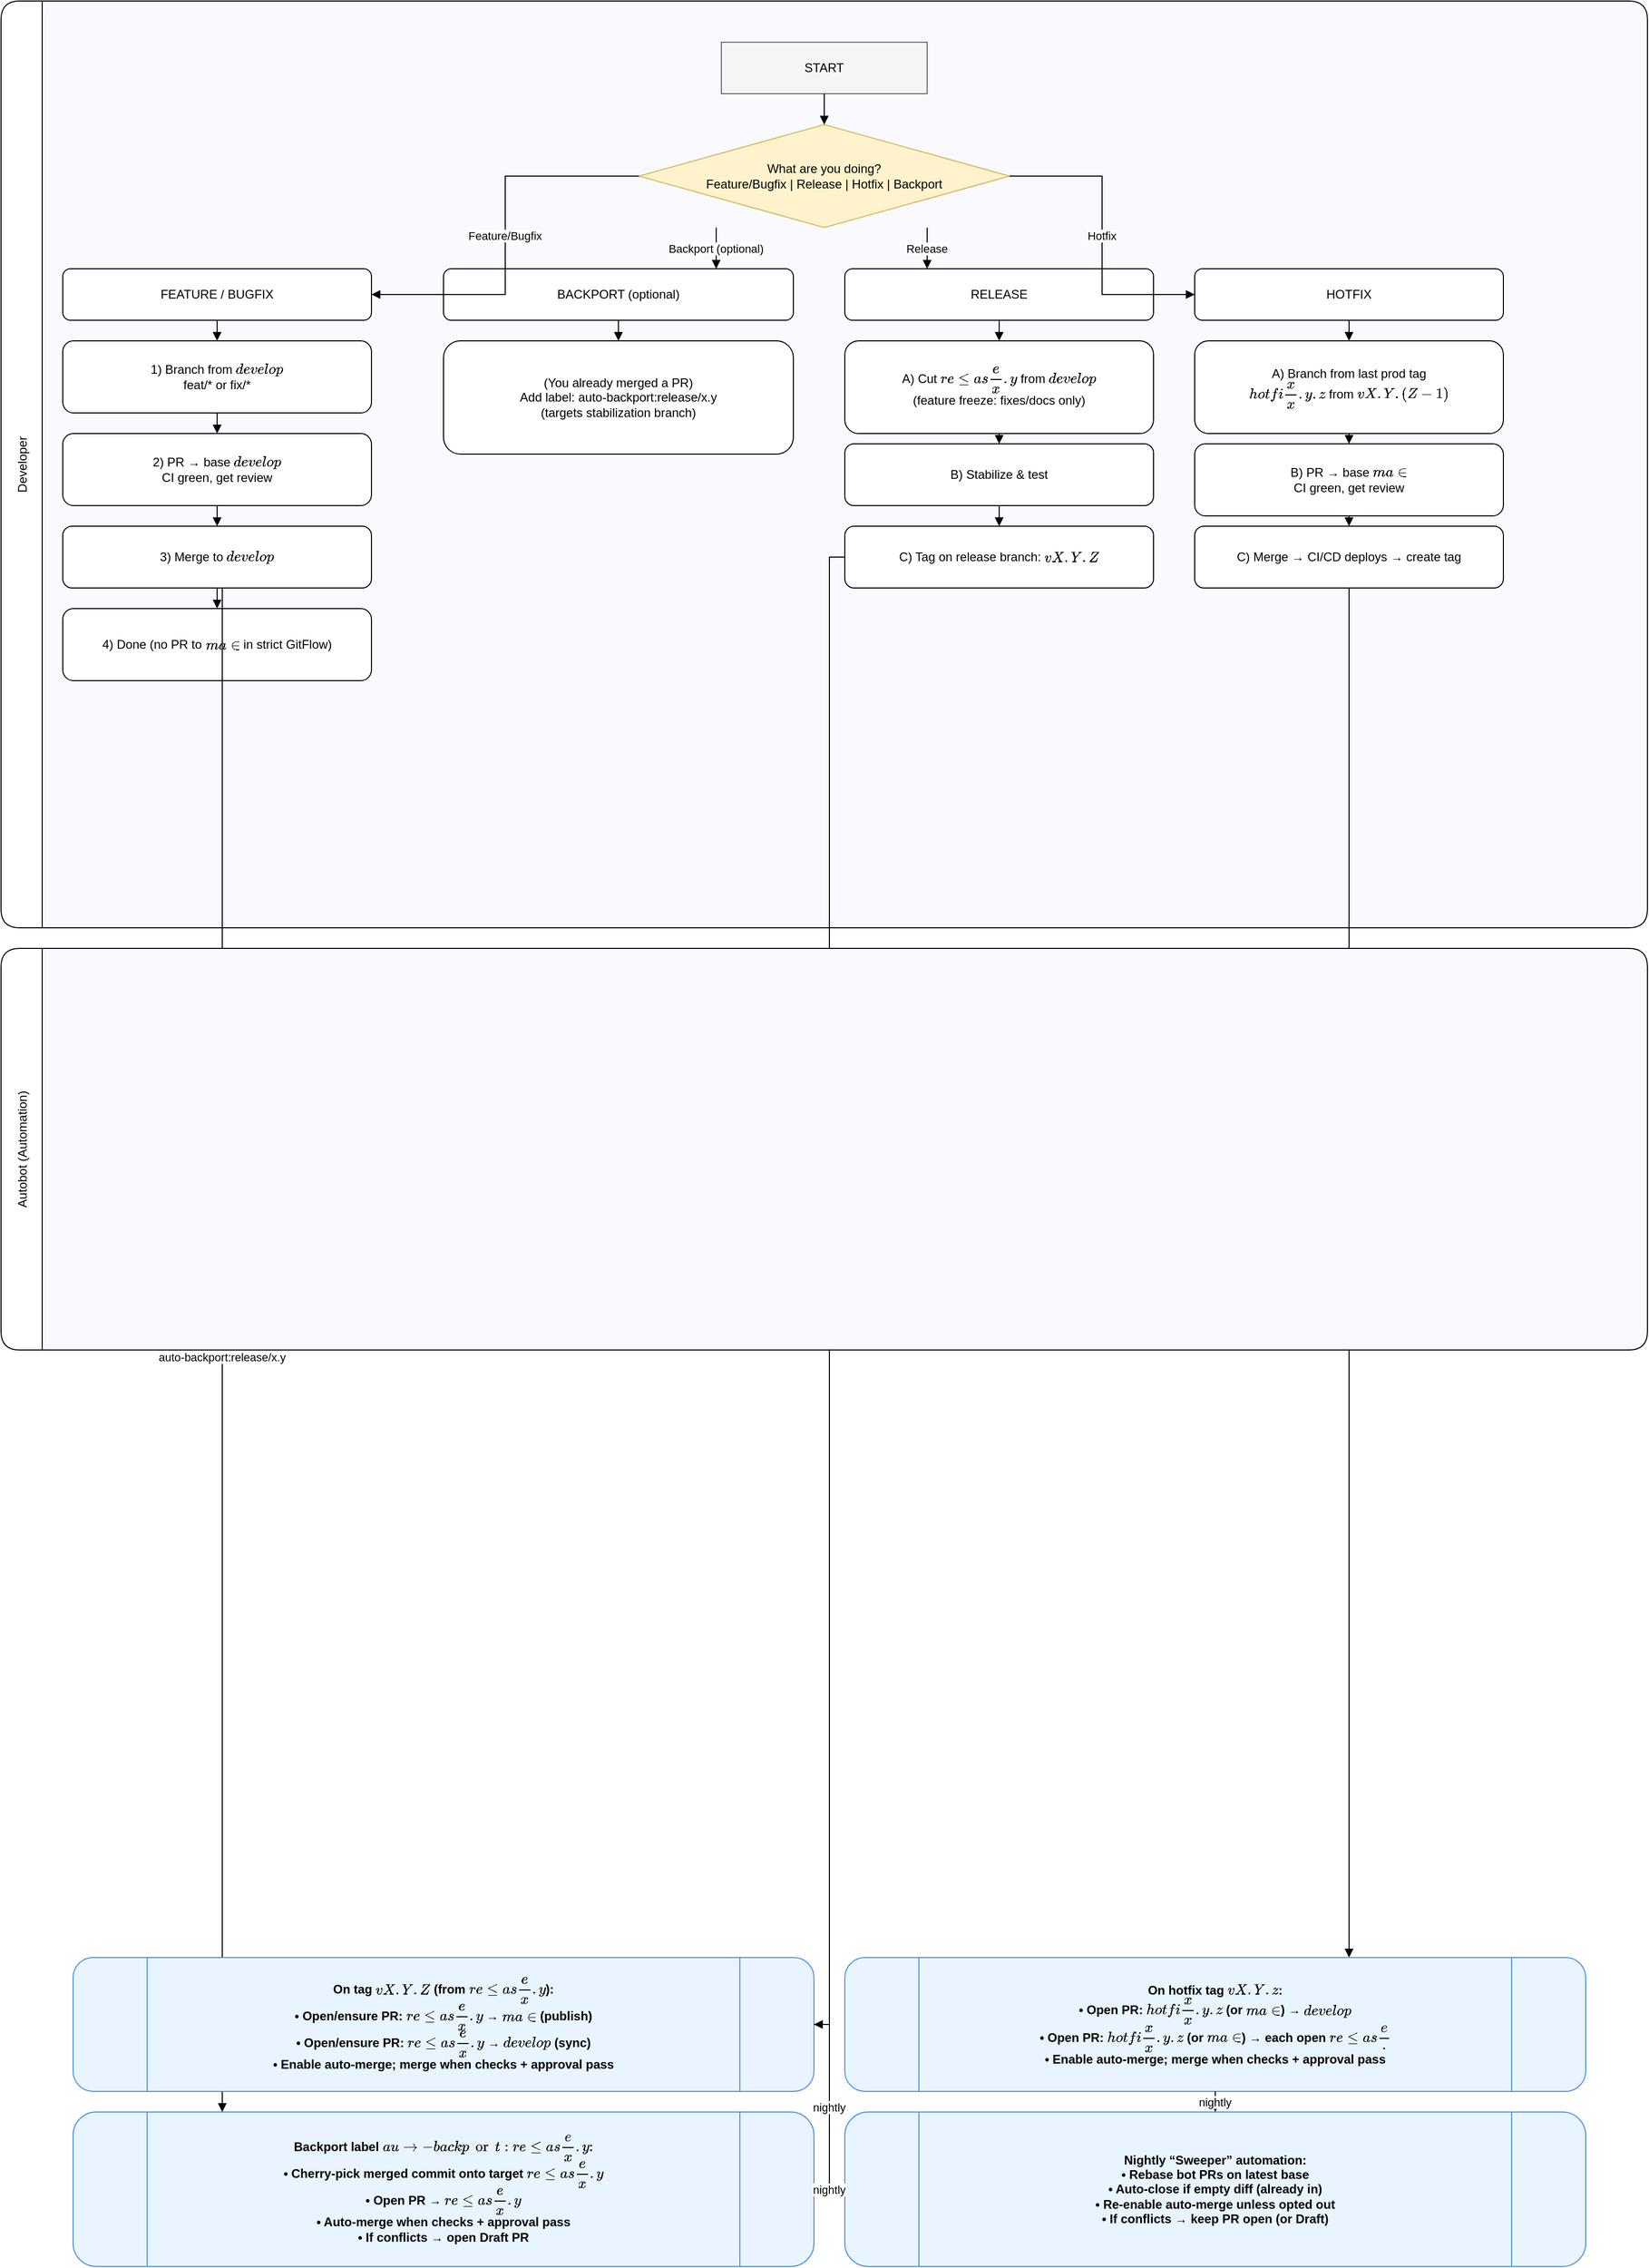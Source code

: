 <mxfile version="21.1.2" type="device">
  <diagram id="dev-flow-1" name="Dev Perspective Flow">
    <mxGraphModel dx="3354" dy="1394" grid="1" gridSize="10" guides="1" tooltips="1" connect="1" arrows="1" fold="1" page="1" pageScale="1" pageWidth="2200" pageHeight="1400" math="0" shadow="0">
      <root>
        <mxCell id="0" />
        <mxCell id="1" parent="0" />
        <mxCell id="3" value="Developer" style="shape=swimlane;rounded=1;swimlaneFillColor=#f8faff;horizontal=0;" parent="1" vertex="1">
          <mxGeometry x="20" y="20" width="1600" height="900" as="geometry" />
        </mxCell>
        <mxCell id="5" value="START" style="shape=terminator;whiteSpace=wrap;fillColor=#f5f5f5;strokeColor=#666666;" parent="3" vertex="1">
          <mxGeometry x="700" y="40" width="200" height="50" as="geometry" />
        </mxCell>
        <mxCell id="6" value="What are you doing?&#xa;Feature/Bugfix | Release | Hotfix | Backport" style="shape=rhombus;whiteSpace=wrap;rounded=0;fillColor=#fff2cc;strokeColor=#d6b656;" parent="3" vertex="1">
          <mxGeometry x="620" y="120" width="360" height="100" as="geometry" />
        </mxCell>
        <mxCell id="7" value="FEATURE / BUGFIX" style="shape=rectangle;whiteSpace=wrap;rounded=1;fillColor=#ffffff;strokeColor=#000000;" parent="3" vertex="1">
          <mxGeometry x="60" y="260" width="300" height="50" as="geometry" />
        </mxCell>
        <mxCell id="8" value="1) Branch from `develop`&#xa;feat/* or fix/*" style="shape=rectangle;whiteSpace=wrap;rounded=1;fillColor=#ffffff;strokeColor=#000000;" parent="3" vertex="1">
          <mxGeometry x="60" y="330" width="300" height="70" as="geometry" />
        </mxCell>
        <mxCell id="9" value="2) PR → base `develop`&#xa;CI green, get review" style="shape=rectangle;whiteSpace=wrap;rounded=1;fillColor=#ffffff;strokeColor=#000000;" parent="3" vertex="1">
          <mxGeometry x="60" y="420" width="300" height="70" as="geometry" />
        </mxCell>
        <mxCell id="10" value="3) Merge to `develop`" style="shape=rectangle;whiteSpace=wrap;rounded=1;fillColor=#ffffff;strokeColor=#000000;" parent="3" vertex="1">
          <mxGeometry x="60" y="510" width="300" height="60" as="geometry" />
        </mxCell>
        <mxCell id="11" value="4) Done (no PR to `main` in strict GitFlow)" style="shape=rectangle;whiteSpace=wrap;rounded=1;fillColor=#ffffff;strokeColor=#000000;" parent="3" vertex="1">
          <mxGeometry x="60" y="590" width="300" height="70" as="geometry" />
        </mxCell>
        <mxCell id="12" value="BACKPORT (optional)" style="shape=rectangle;whiteSpace=wrap;rounded=1;fillColor=#ffffff;strokeColor=#000000;" parent="3" vertex="1">
          <mxGeometry x="430" y="260" width="340" height="50" as="geometry" />
        </mxCell>
        <mxCell id="13" value="(You already merged a PR)&#xa;Add label: auto-backport:release/x.y&#xa;(targets stabilization branch)" style="shape=rectangle;whiteSpace=wrap;rounded=1;fillColor=#ffffff;strokeColor=#000000;" parent="3" vertex="1">
          <mxGeometry x="430" y="330" width="340" height="110" as="geometry" />
        </mxCell>
        <mxCell id="14" value="RELEASE" style="shape=rectangle;whiteSpace=wrap;rounded=1;fillColor=#ffffff;strokeColor=#000000;" parent="3" vertex="1">
          <mxGeometry x="820" y="260" width="300" height="50" as="geometry" />
        </mxCell>
        <mxCell id="15" value="A) Cut `release/x.y` from `develop`&#xa;(feature freeze: fixes/docs only)" style="shape=rectangle;whiteSpace=wrap;rounded=1;fillColor=#ffffff;strokeColor=#000000;" parent="3" vertex="1">
          <mxGeometry x="820" y="330" width="300" height="90" as="geometry" />
        </mxCell>
        <mxCell id="16" value="B) Stabilize &amp; test" style="shape=rectangle;whiteSpace=wrap;rounded=1;fillColor=#ffffff;strokeColor=#000000;" parent="3" vertex="1">
          <mxGeometry x="820" y="430" width="300" height="60" as="geometry" />
        </mxCell>
        <mxCell id="17" value="C) Tag on release branch: `vX.Y.Z`" style="shape=rectangle;whiteSpace=wrap;rounded=1;fillColor=#ffffff;strokeColor=#000000;" parent="3" vertex="1">
          <mxGeometry x="820" y="510" width="300" height="60" as="geometry" />
        </mxCell>
        <mxCell id="18" value="HOTFIX" style="shape=rectangle;whiteSpace=wrap;rounded=1;fillColor=#ffffff;strokeColor=#000000;" parent="3" vertex="1">
          <mxGeometry x="1160" y="260" width="300" height="50" as="geometry" />
        </mxCell>
        <mxCell id="19" value="A) Branch from last prod tag&#xa;`hotfix/x.y.z` from `vX.Y.(Z-1)`" style="shape=rectangle;whiteSpace=wrap;rounded=1;fillColor=#ffffff;strokeColor=#000000;" parent="3" vertex="1">
          <mxGeometry x="1160" y="330" width="300" height="90" as="geometry" />
        </mxCell>
        <mxCell id="20" value="B) PR → base `main`&#xa;CI green, get review" style="shape=rectangle;whiteSpace=wrap;rounded=1;fillColor=#ffffff;strokeColor=#000000;" parent="3" vertex="1">
          <mxGeometry x="1160" y="430" width="300" height="70" as="geometry" />
        </mxCell>
        <mxCell id="21" value="C) Merge → CI/CD deploys → create tag" style="shape=rectangle;whiteSpace=wrap;rounded=1;fillColor=#ffffff;strokeColor=#000000;" parent="3" vertex="1">
          <mxGeometry x="1160" y="510" width="300" height="60" as="geometry" />
        </mxCell>
        <mxCell id="26" style="endArrow=block;edgeStyle=elbowEdgeStyle;rounded=0;" parent="3" source="5" target="6" edge="1">
          <mxGeometry width="160" height="60" relative="1" as="geometry" />
        </mxCell>
        <mxCell id="27" value="Feature/Bugfix" style="endArrow=block;edgeStyle=elbowEdgeStyle;rounded=0;" parent="3" source="6" target="7" edge="1">
          <mxGeometry width="160" height="60" relative="1" as="geometry" />
        </mxCell>
        <mxCell id="28" style="endArrow=block;edgeStyle=elbowEdgeStyle;rounded=0;" parent="3" source="7" target="8" edge="1">
          <mxGeometry width="160" height="60" relative="1" as="geometry" />
        </mxCell>
        <mxCell id="29" style="endArrow=block;edgeStyle=elbowEdgeStyle;rounded=0;" parent="3" source="8" target="9" edge="1">
          <mxGeometry width="160" height="60" relative="1" as="geometry" />
        </mxCell>
        <mxCell id="30" style="endArrow=block;edgeStyle=elbowEdgeStyle;rounded=0;" parent="3" source="9" target="10" edge="1">
          <mxGeometry width="160" height="60" relative="1" as="geometry" />
        </mxCell>
        <mxCell id="31" style="endArrow=block;edgeStyle=elbowEdgeStyle;rounded=0;" parent="3" source="10" target="11" edge="1">
          <mxGeometry width="160" height="60" relative="1" as="geometry" />
        </mxCell>
        <mxCell id="32" value="Backport (optional)" style="endArrow=block;edgeStyle=elbowEdgeStyle;rounded=0;" parent="3" source="6" target="12" edge="1">
          <mxGeometry width="160" height="60" relative="1" as="geometry" />
        </mxCell>
        <mxCell id="33" style="endArrow=block;edgeStyle=elbowEdgeStyle;rounded=0;" parent="3" source="12" target="13" edge="1">
          <mxGeometry width="160" height="60" relative="1" as="geometry" />
        </mxCell>
        <mxCell id="34" value="Release" style="endArrow=block;edgeStyle=elbowEdgeStyle;rounded=0;" parent="3" source="6" target="14" edge="1">
          <mxGeometry width="160" height="60" relative="1" as="geometry" />
        </mxCell>
        <mxCell id="35" style="endArrow=block;edgeStyle=elbowEdgeStyle;rounded=0;" parent="3" source="14" target="15" edge="1">
          <mxGeometry width="160" height="60" relative="1" as="geometry" />
        </mxCell>
        <mxCell id="36" style="endArrow=block;edgeStyle=elbowEdgeStyle;rounded=0;" parent="3" source="15" target="16" edge="1">
          <mxGeometry width="160" height="60" relative="1" as="geometry" />
        </mxCell>
        <mxCell id="37" style="endArrow=block;edgeStyle=elbowEdgeStyle;rounded=0;" parent="3" source="16" target="17" edge="1">
          <mxGeometry width="160" height="60" relative="1" as="geometry" />
        </mxCell>
        <mxCell id="38" value="Hotfix" style="endArrow=block;edgeStyle=elbowEdgeStyle;rounded=0;" parent="3" source="6" target="18" edge="1">
          <mxGeometry width="160" height="60" relative="1" as="geometry" />
        </mxCell>
        <mxCell id="39" style="endArrow=block;edgeStyle=elbowEdgeStyle;rounded=0;" parent="3" source="18" target="19" edge="1">
          <mxGeometry width="160" height="60" relative="1" as="geometry" />
        </mxCell>
        <mxCell id="40" style="endArrow=block;edgeStyle=elbowEdgeStyle;rounded=0;" parent="3" source="19" target="20" edge="1">
          <mxGeometry width="160" height="60" relative="1" as="geometry" />
        </mxCell>
        <mxCell id="41" style="endArrow=block;edgeStyle=elbowEdgeStyle;rounded=0;" parent="3" source="20" target="21" edge="1">
          <mxGeometry width="160" height="60" relative="1" as="geometry" />
        </mxCell>
        <mxCell id="42" value="triggers" style="endArrow=block;edgeStyle=elbowEdgeStyle;rounded=0;" parent="3" source="17" target="22" edge="1">
          <mxGeometry width="160" height="60" relative="1" as="geometry" />
        </mxCell>
        <mxCell id="43" value="triggers" style="endArrow=block;edgeStyle=elbowEdgeStyle;rounded=0;" parent="3" source="21" target="23" edge="1">
          <mxGeometry width="160" height="60" relative="1" as="geometry" />
        </mxCell>
        <mxCell id="44" value="if PR labeled&#xa;auto-backport:release/x.y" style="endArrow=block;edgeStyle=elbowEdgeStyle;rounded=0;" parent="3" source="10" target="24" edge="1">
          <mxGeometry width="160" height="60" relative="1" as="geometry" />
        </mxCell>
        <mxCell id="4" value="Autobot (Automation)" style="shape=swimlane;rounded=1;swimlaneFillColor=#f8faff;horizontal=0;" parent="1" vertex="1">
          <mxGeometry x="20" y="940" width="1600" height="390" as="geometry" />
        </mxCell>
        <mxCell id="22" value="On tag `vX.Y.Z` (from `release/x.y`):&#xa;• Open/ensure PR: `release/x.y` → `main` (publish)&#xa;• Open/ensure PR: `release/x.y` → `develop` (sync)&#xa;• Enable auto-merge; merge when checks + approval pass" style="shape=process;whiteSpace=wrap;rounded=1;fillColor=#e8f4ff;strokeColor=#4a90e2;fontStyle=1;" parent="4" vertex="1">
          <mxGeometry x="70" y="980" width="720" height="130" as="geometry" />
        </mxCell>
        <mxCell id="23" value="On hotfix tag `vX.Y.z`:&#xa;• Open PR: `hotfix/x.y.z` (or `main`) → `develop`&#xa;• Open PR: `hotfix/x.y.z` (or `main`) → each open `release/*`&#xa;• Enable auto-merge; merge when checks + approval pass" style="shape=process;whiteSpace=wrap;rounded=1;fillColor=#e8f4ff;strokeColor=#4a90e2;fontStyle=1;" parent="4" vertex="1">
          <mxGeometry x="820" y="980" width="720" height="130" as="geometry" />
        </mxCell>
        <mxCell id="24" value="Backport label `auto-backport:release/x.y`:&#xa;• Cherry-pick merged commit onto target `release/x.y`&#xa;• Open PR → `release/x.y`&#xa;• Auto-merge when checks + approval pass&#xa;• If conflicts → open Draft PR" style="shape=process;whiteSpace=wrap;rounded=1;fillColor=#e8f4ff;strokeColor=#4a90e2;fontStyle=1;" parent="4" vertex="1">
          <mxGeometry x="70" y="1130" width="720" height="150" as="geometry" />
        </mxCell>
        <mxCell id="25" value="Nightly “Sweeper” automation:&#xa;• Rebase bot PRs on latest base&#xa;• Auto-close if empty diff (already in)&#xa;• Re-enable auto-merge unless opted out&#xa;• If conflicts → keep PR open (or Draft)" style="shape=process;whiteSpace=wrap;rounded=1;fillColor=#e8f4ff;strokeColor=#4a90e2;fontStyle=1;" parent="4" vertex="1">
          <mxGeometry x="820" y="1130" width="720" height="150" as="geometry" />
        </mxCell>
        <mxCell id="45" value="nightly" style="endArrow=block;edgeStyle=elbowEdgeStyle;rounded=0;" parent="4" source="22" target="25" edge="1">
          <mxGeometry width="160" height="60" relative="1" as="geometry" />
        </mxCell>
        <mxCell id="46" value="nightly" style="endArrow=block;edgeStyle=elbowEdgeStyle;rounded=0;" parent="4" source="23" target="25" edge="1">
          <mxGeometry width="160" height="60" relative="1" as="geometry" />
        </mxCell>
        <mxCell id="47" value="nightly" style="endArrow=block;edgeStyle=elbowEdgeStyle;rounded=0;" parent="4" source="24" target="25" edge="1">
          <mxGeometry width="160" height="60" relative="1" as="geometry" />
        </mxCell>
      </root>
    </mxGraphModel>
  </diagram>
</mxfile>
